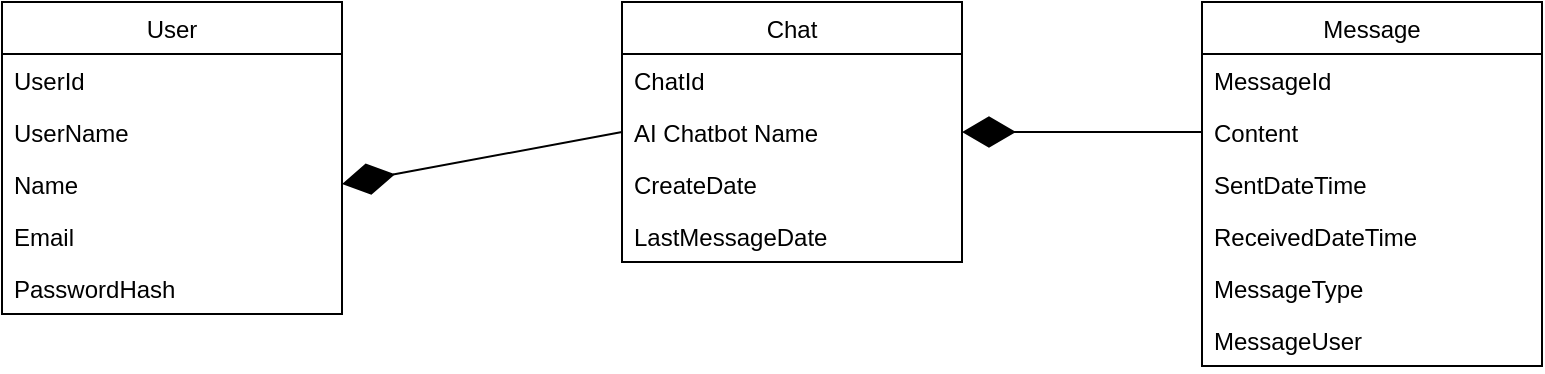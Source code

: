 <mxfile version="13.9.9" type="device"><diagram id="C5RBs43oDa-KdzZeNtuy" name="Page-1"><mxGraphModel dx="963" dy="806" grid="1" gridSize="10" guides="1" tooltips="1" connect="1" arrows="1" fold="1" page="1" pageScale="1" pageWidth="827" pageHeight="1169" math="0" shadow="0"><root><mxCell id="WIyWlLk6GJQsqaUBKTNV-0"/><mxCell id="WIyWlLk6GJQsqaUBKTNV-1" parent="WIyWlLk6GJQsqaUBKTNV-0"/><mxCell id="1bEHEp4Z24KBXmPqgmWH-0" value="User" style="swimlane;fontStyle=0;childLayout=stackLayout;horizontal=1;startSize=26;fillColor=none;horizontalStack=0;resizeParent=1;resizeParentMax=0;resizeLast=0;collapsible=1;marginBottom=0;" vertex="1" parent="WIyWlLk6GJQsqaUBKTNV-1"><mxGeometry x="160" y="600" width="170" height="156" as="geometry"><mxRectangle x="310" y="510" width="60" height="26" as="alternateBounds"/></mxGeometry></mxCell><mxCell id="1bEHEp4Z24KBXmPqgmWH-23" value="UserId" style="text;strokeColor=none;fillColor=none;align=left;verticalAlign=top;spacingLeft=4;spacingRight=4;overflow=hidden;rotatable=0;points=[[0,0.5],[1,0.5]];portConstraint=eastwest;" vertex="1" parent="1bEHEp4Z24KBXmPqgmWH-0"><mxGeometry y="26" width="170" height="26" as="geometry"/></mxCell><mxCell id="1bEHEp4Z24KBXmPqgmWH-1" value="UserName" style="text;strokeColor=none;fillColor=none;align=left;verticalAlign=top;spacingLeft=4;spacingRight=4;overflow=hidden;rotatable=0;points=[[0,0.5],[1,0.5]];portConstraint=eastwest;" vertex="1" parent="1bEHEp4Z24KBXmPqgmWH-0"><mxGeometry y="52" width="170" height="26" as="geometry"/></mxCell><mxCell id="1bEHEp4Z24KBXmPqgmWH-2" value="Name" style="text;strokeColor=none;fillColor=none;align=left;verticalAlign=top;spacingLeft=4;spacingRight=4;overflow=hidden;rotatable=0;points=[[0,0.5],[1,0.5]];portConstraint=eastwest;" vertex="1" parent="1bEHEp4Z24KBXmPqgmWH-0"><mxGeometry y="78" width="170" height="26" as="geometry"/></mxCell><mxCell id="1bEHEp4Z24KBXmPqgmWH-5" value="Email" style="text;strokeColor=none;fillColor=none;align=left;verticalAlign=top;spacingLeft=4;spacingRight=4;overflow=hidden;rotatable=0;points=[[0,0.5],[1,0.5]];portConstraint=eastwest;" vertex="1" parent="1bEHEp4Z24KBXmPqgmWH-0"><mxGeometry y="104" width="170" height="26" as="geometry"/></mxCell><mxCell id="1bEHEp4Z24KBXmPqgmWH-6" value="PasswordHash" style="text;strokeColor=none;fillColor=none;align=left;verticalAlign=top;spacingLeft=4;spacingRight=4;overflow=hidden;rotatable=0;points=[[0,0.5],[1,0.5]];portConstraint=eastwest;" vertex="1" parent="1bEHEp4Z24KBXmPqgmWH-0"><mxGeometry y="130" width="170" height="26" as="geometry"/></mxCell><mxCell id="1bEHEp4Z24KBXmPqgmWH-9" value="Chat" style="swimlane;fontStyle=0;childLayout=stackLayout;horizontal=1;startSize=26;fillColor=none;horizontalStack=0;resizeParent=1;resizeParentMax=0;resizeLast=0;collapsible=1;marginBottom=0;" vertex="1" parent="WIyWlLk6GJQsqaUBKTNV-1"><mxGeometry x="470" y="600" width="170" height="130" as="geometry"><mxRectangle x="310" y="510" width="60" height="26" as="alternateBounds"/></mxGeometry></mxCell><mxCell id="1bEHEp4Z24KBXmPqgmWH-10" value="ChatId" style="text;strokeColor=none;fillColor=none;align=left;verticalAlign=top;spacingLeft=4;spacingRight=4;overflow=hidden;rotatable=0;points=[[0,0.5],[1,0.5]];portConstraint=eastwest;" vertex="1" parent="1bEHEp4Z24KBXmPqgmWH-9"><mxGeometry y="26" width="170" height="26" as="geometry"/></mxCell><mxCell id="1bEHEp4Z24KBXmPqgmWH-11" value="AI Chatbot Name" style="text;strokeColor=none;fillColor=none;align=left;verticalAlign=top;spacingLeft=4;spacingRight=4;overflow=hidden;rotatable=0;points=[[0,0.5],[1,0.5]];portConstraint=eastwest;" vertex="1" parent="1bEHEp4Z24KBXmPqgmWH-9"><mxGeometry y="52" width="170" height="26" as="geometry"/></mxCell><mxCell id="1bEHEp4Z24KBXmPqgmWH-24" value="CreateDate" style="text;strokeColor=none;fillColor=none;align=left;verticalAlign=top;spacingLeft=4;spacingRight=4;overflow=hidden;rotatable=0;points=[[0,0.5],[1,0.5]];portConstraint=eastwest;" vertex="1" parent="1bEHEp4Z24KBXmPqgmWH-9"><mxGeometry y="78" width="170" height="26" as="geometry"/></mxCell><mxCell id="1bEHEp4Z24KBXmPqgmWH-25" value="LastMessageDate" style="text;strokeColor=none;fillColor=none;align=left;verticalAlign=top;spacingLeft=4;spacingRight=4;overflow=hidden;rotatable=0;points=[[0,0.5],[1,0.5]];portConstraint=eastwest;" vertex="1" parent="1bEHEp4Z24KBXmPqgmWH-9"><mxGeometry y="104" width="170" height="26" as="geometry"/></mxCell><mxCell id="1bEHEp4Z24KBXmPqgmWH-16" value="" style="endArrow=diamondThin;endFill=1;endSize=24;html=1;entryX=1;entryY=0.5;entryDx=0;entryDy=0;exitX=0;exitY=0.5;exitDx=0;exitDy=0;" edge="1" parent="WIyWlLk6GJQsqaUBKTNV-1" source="1bEHEp4Z24KBXmPqgmWH-11" target="1bEHEp4Z24KBXmPqgmWH-2"><mxGeometry width="160" relative="1" as="geometry"><mxPoint x="460" y="640" as="sourcePoint"/><mxPoint x="380" y="670" as="targetPoint"/></mxGeometry></mxCell><mxCell id="1bEHEp4Z24KBXmPqgmWH-17" value="Message" style="swimlane;fontStyle=0;childLayout=stackLayout;horizontal=1;startSize=26;fillColor=none;horizontalStack=0;resizeParent=1;resizeParentMax=0;resizeLast=0;collapsible=1;marginBottom=0;" vertex="1" parent="WIyWlLk6GJQsqaUBKTNV-1"><mxGeometry x="760" y="600" width="170" height="182" as="geometry"><mxRectangle x="310" y="510" width="60" height="26" as="alternateBounds"/></mxGeometry></mxCell><mxCell id="1bEHEp4Z24KBXmPqgmWH-18" value="MessageId" style="text;strokeColor=none;fillColor=none;align=left;verticalAlign=top;spacingLeft=4;spacingRight=4;overflow=hidden;rotatable=0;points=[[0,0.5],[1,0.5]];portConstraint=eastwest;" vertex="1" parent="1bEHEp4Z24KBXmPqgmWH-17"><mxGeometry y="26" width="170" height="26" as="geometry"/></mxCell><mxCell id="1bEHEp4Z24KBXmPqgmWH-19" value="Content" style="text;strokeColor=none;fillColor=none;align=left;verticalAlign=top;spacingLeft=4;spacingRight=4;overflow=hidden;rotatable=0;points=[[0,0.5],[1,0.5]];portConstraint=eastwest;" vertex="1" parent="1bEHEp4Z24KBXmPqgmWH-17"><mxGeometry y="52" width="170" height="26" as="geometry"/></mxCell><mxCell id="1bEHEp4Z24KBXmPqgmWH-20" value="SentDateTime" style="text;strokeColor=none;fillColor=none;align=left;verticalAlign=top;spacingLeft=4;spacingRight=4;overflow=hidden;rotatable=0;points=[[0,0.5],[1,0.5]];portConstraint=eastwest;" vertex="1" parent="1bEHEp4Z24KBXmPqgmWH-17"><mxGeometry y="78" width="170" height="26" as="geometry"/></mxCell><mxCell id="1bEHEp4Z24KBXmPqgmWH-21" value="ReceivedDateTime" style="text;strokeColor=none;fillColor=none;align=left;verticalAlign=top;spacingLeft=4;spacingRight=4;overflow=hidden;rotatable=0;points=[[0,0.5],[1,0.5]];portConstraint=eastwest;" vertex="1" parent="1bEHEp4Z24KBXmPqgmWH-17"><mxGeometry y="104" width="170" height="26" as="geometry"/></mxCell><mxCell id="1bEHEp4Z24KBXmPqgmWH-26" value="MessageType" style="text;strokeColor=none;fillColor=none;align=left;verticalAlign=top;spacingLeft=4;spacingRight=4;overflow=hidden;rotatable=0;points=[[0,0.5],[1,0.5]];portConstraint=eastwest;" vertex="1" parent="1bEHEp4Z24KBXmPqgmWH-17"><mxGeometry y="130" width="170" height="26" as="geometry"/></mxCell><mxCell id="1bEHEp4Z24KBXmPqgmWH-27" value="MessageUser" style="text;strokeColor=none;fillColor=none;align=left;verticalAlign=top;spacingLeft=4;spacingRight=4;overflow=hidden;rotatable=0;points=[[0,0.5],[1,0.5]];portConstraint=eastwest;" vertex="1" parent="1bEHEp4Z24KBXmPqgmWH-17"><mxGeometry y="156" width="170" height="26" as="geometry"/></mxCell><mxCell id="1bEHEp4Z24KBXmPqgmWH-22" value="" style="endArrow=diamondThin;endFill=1;endSize=24;html=1;exitX=0;exitY=0.5;exitDx=0;exitDy=0;entryX=1;entryY=0.5;entryDx=0;entryDy=0;" edge="1" parent="WIyWlLk6GJQsqaUBKTNV-1" source="1bEHEp4Z24KBXmPqgmWH-19" target="1bEHEp4Z24KBXmPqgmWH-11"><mxGeometry width="160" relative="1" as="geometry"><mxPoint x="780" y="640" as="sourcePoint"/><mxPoint x="690" y="620" as="targetPoint"/></mxGeometry></mxCell></root></mxGraphModel></diagram></mxfile>